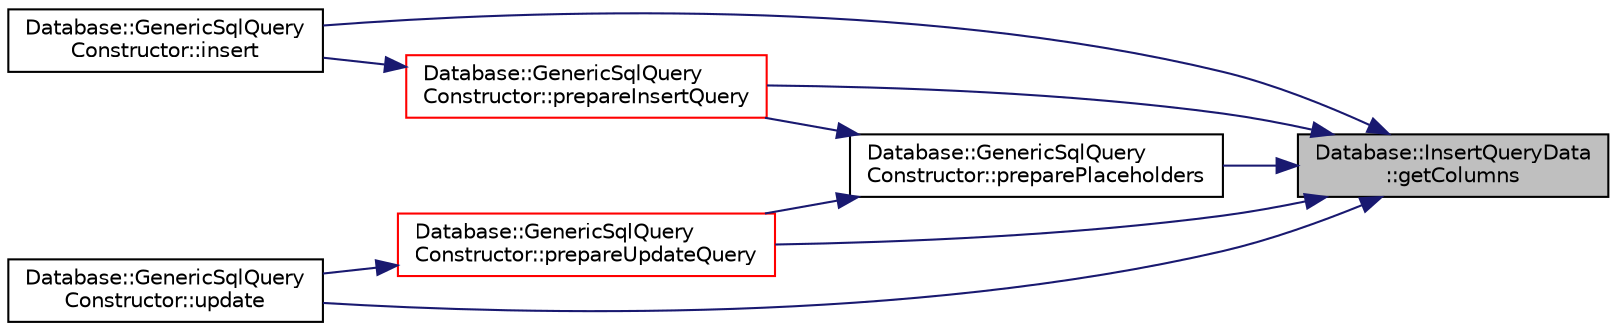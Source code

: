 digraph "Database::InsertQueryData::getColumns"
{
 // LATEX_PDF_SIZE
  edge [fontname="Helvetica",fontsize="10",labelfontname="Helvetica",labelfontsize="10"];
  node [fontname="Helvetica",fontsize="10",shape=record];
  rankdir="RL";
  Node1 [label="Database::InsertQueryData\l::getColumns",height=0.2,width=0.4,color="black", fillcolor="grey75", style="filled", fontcolor="black",tooltip=" "];
  Node1 -> Node2 [dir="back",color="midnightblue",fontsize="10",style="solid",fontname="Helvetica"];
  Node2 [label="Database::GenericSqlQuery\lConstructor::insert",height=0.2,width=0.4,color="black", fillcolor="white", style="filled",URL="$class_database_1_1_generic_sql_query_constructor.html#a2eb8a5456904b61ce57ed019d09ae754",tooltip=" "];
  Node1 -> Node3 [dir="back",color="midnightblue",fontsize="10",style="solid",fontname="Helvetica"];
  Node3 [label="Database::GenericSqlQuery\lConstructor::prepareInsertQuery",height=0.2,width=0.4,color="red", fillcolor="white", style="filled",URL="$class_database_1_1_generic_sql_query_constructor.html#ac1d513f9a2812a65d663355999d1893a",tooltip=" "];
  Node3 -> Node2 [dir="back",color="midnightblue",fontsize="10",style="solid",fontname="Helvetica"];
  Node1 -> Node5 [dir="back",color="midnightblue",fontsize="10",style="solid",fontname="Helvetica"];
  Node5 [label="Database::GenericSqlQuery\lConstructor::preparePlaceholders",height=0.2,width=0.4,color="black", fillcolor="white", style="filled",URL="$class_database_1_1_generic_sql_query_constructor.html#a2298963eda40bc9908a5f12196744901",tooltip=" "];
  Node5 -> Node3 [dir="back",color="midnightblue",fontsize="10",style="solid",fontname="Helvetica"];
  Node5 -> Node6 [dir="back",color="midnightblue",fontsize="10",style="solid",fontname="Helvetica"];
  Node6 [label="Database::GenericSqlQuery\lConstructor::prepareUpdateQuery",height=0.2,width=0.4,color="red", fillcolor="white", style="filled",URL="$class_database_1_1_generic_sql_query_constructor.html#a2421c6d44273a5e274f0fa3df2fe5b43",tooltip=" "];
  Node6 -> Node8 [dir="back",color="midnightblue",fontsize="10",style="solid",fontname="Helvetica"];
  Node8 [label="Database::GenericSqlQuery\lConstructor::update",height=0.2,width=0.4,color="black", fillcolor="white", style="filled",URL="$class_database_1_1_generic_sql_query_constructor.html#aa079f18cb94e3d6cf76c4bd2cc95de81",tooltip=" "];
  Node1 -> Node6 [dir="back",color="midnightblue",fontsize="10",style="solid",fontname="Helvetica"];
  Node1 -> Node8 [dir="back",color="midnightblue",fontsize="10",style="solid",fontname="Helvetica"];
}
